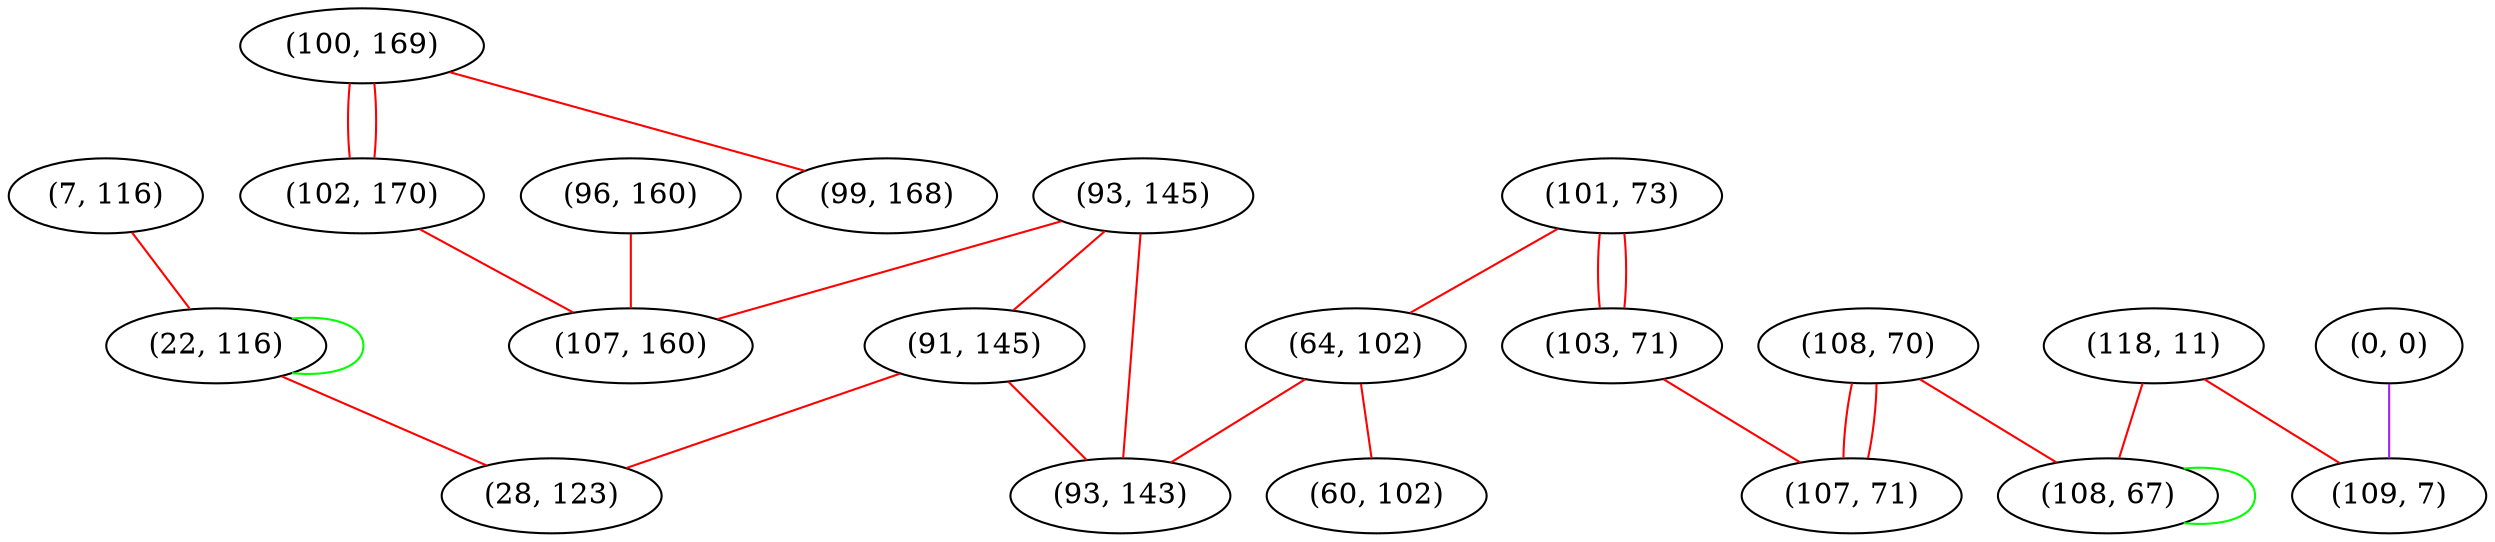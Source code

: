 graph "" {
"(7, 116)";
"(22, 116)";
"(96, 160)";
"(100, 169)";
"(101, 73)";
"(93, 145)";
"(99, 168)";
"(102, 170)";
"(103, 71)";
"(0, 0)";
"(108, 70)";
"(107, 160)";
"(64, 102)";
"(91, 145)";
"(28, 123)";
"(118, 11)";
"(107, 71)";
"(93, 143)";
"(109, 7)";
"(60, 102)";
"(108, 67)";
"(7, 116)" -- "(22, 116)"  [color=red, key=0, weight=1];
"(22, 116)" -- "(22, 116)"  [color=green, key=0, weight=2];
"(22, 116)" -- "(28, 123)"  [color=red, key=0, weight=1];
"(96, 160)" -- "(107, 160)"  [color=red, key=0, weight=1];
"(100, 169)" -- "(99, 168)"  [color=red, key=0, weight=1];
"(100, 169)" -- "(102, 170)"  [color=red, key=0, weight=1];
"(100, 169)" -- "(102, 170)"  [color=red, key=1, weight=1];
"(101, 73)" -- "(64, 102)"  [color=red, key=0, weight=1];
"(101, 73)" -- "(103, 71)"  [color=red, key=0, weight=1];
"(101, 73)" -- "(103, 71)"  [color=red, key=1, weight=1];
"(93, 145)" -- "(107, 160)"  [color=red, key=0, weight=1];
"(93, 145)" -- "(91, 145)"  [color=red, key=0, weight=1];
"(93, 145)" -- "(93, 143)"  [color=red, key=0, weight=1];
"(102, 170)" -- "(107, 160)"  [color=red, key=0, weight=1];
"(103, 71)" -- "(107, 71)"  [color=red, key=0, weight=1];
"(0, 0)" -- "(109, 7)"  [color=purple, key=0, weight=4];
"(108, 70)" -- "(107, 71)"  [color=red, key=0, weight=1];
"(108, 70)" -- "(107, 71)"  [color=red, key=1, weight=1];
"(108, 70)" -- "(108, 67)"  [color=red, key=0, weight=1];
"(64, 102)" -- "(93, 143)"  [color=red, key=0, weight=1];
"(64, 102)" -- "(60, 102)"  [color=red, key=0, weight=1];
"(91, 145)" -- "(93, 143)"  [color=red, key=0, weight=1];
"(91, 145)" -- "(28, 123)"  [color=red, key=0, weight=1];
"(118, 11)" -- "(109, 7)"  [color=red, key=0, weight=1];
"(118, 11)" -- "(108, 67)"  [color=red, key=0, weight=1];
"(108, 67)" -- "(108, 67)"  [color=green, key=0, weight=2];
}
